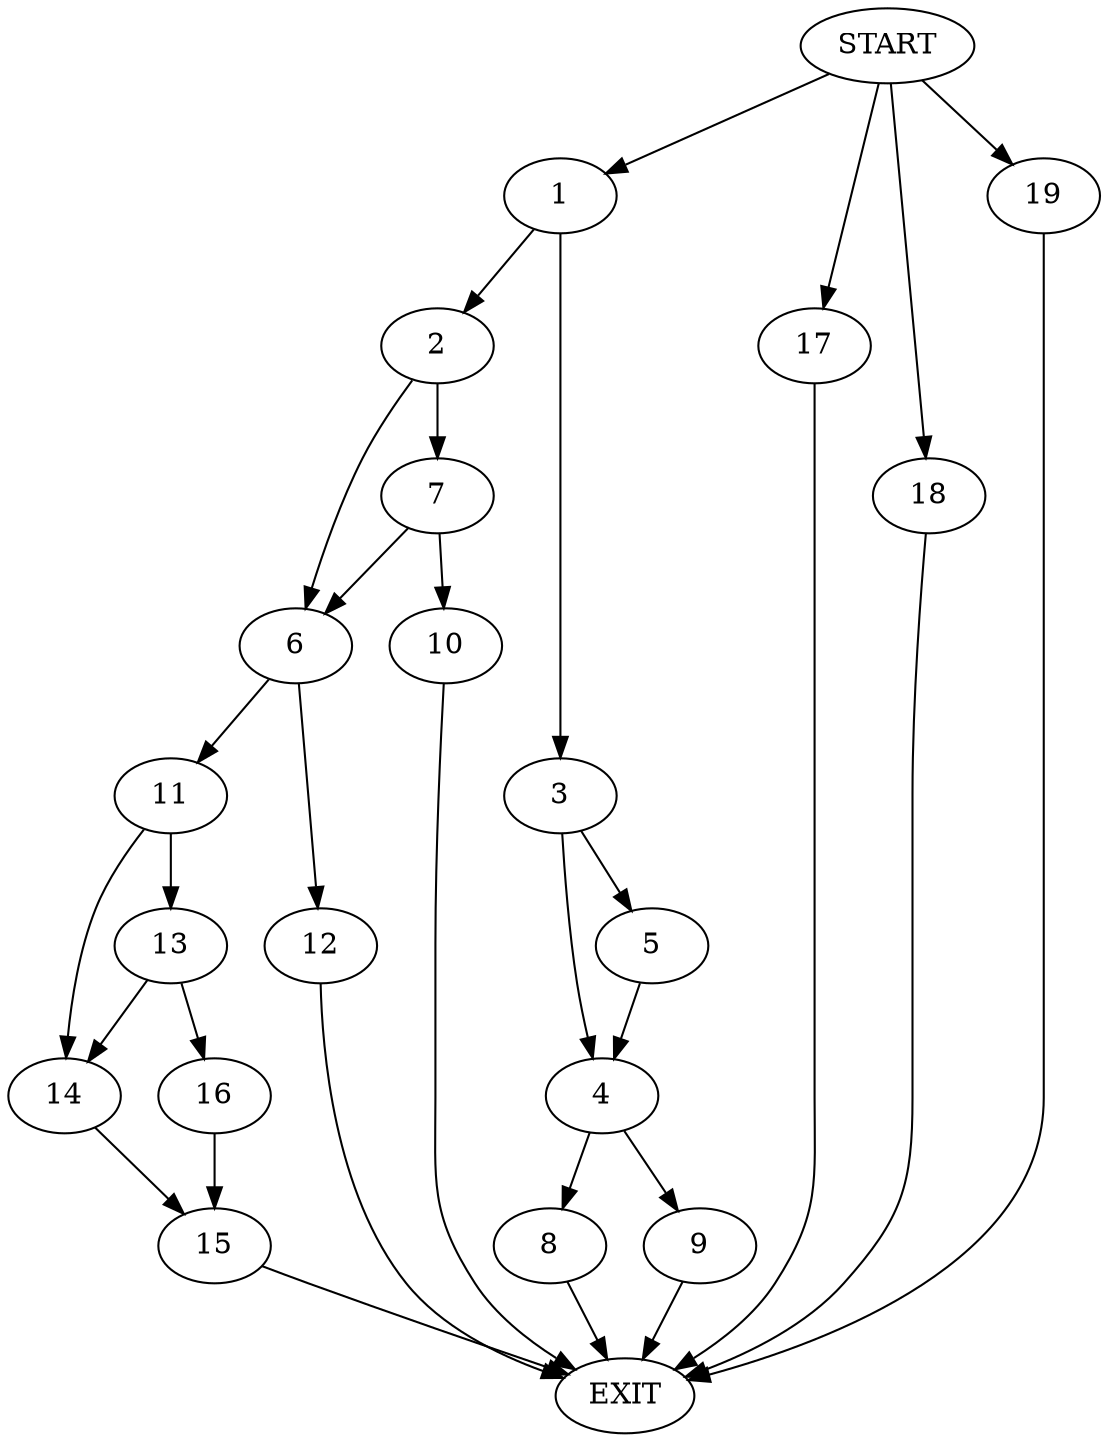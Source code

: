 digraph {
0 [label="START"]
20 [label="EXIT"]
0 -> 1
1 -> 2
1 -> 3
3 -> 4
3 -> 5
2 -> 6
2 -> 7
4 -> 8
4 -> 9
5 -> 4
8 -> 20
9 -> 20
7 -> 6
7 -> 10
6 -> 11
6 -> 12
10 -> 20
11 -> 13
11 -> 14
12 -> 20
14 -> 15
13 -> 16
13 -> 14
16 -> 15
15 -> 20
0 -> 17
17 -> 20
0 -> 18
18 -> 20
0 -> 19
19 -> 20
}

